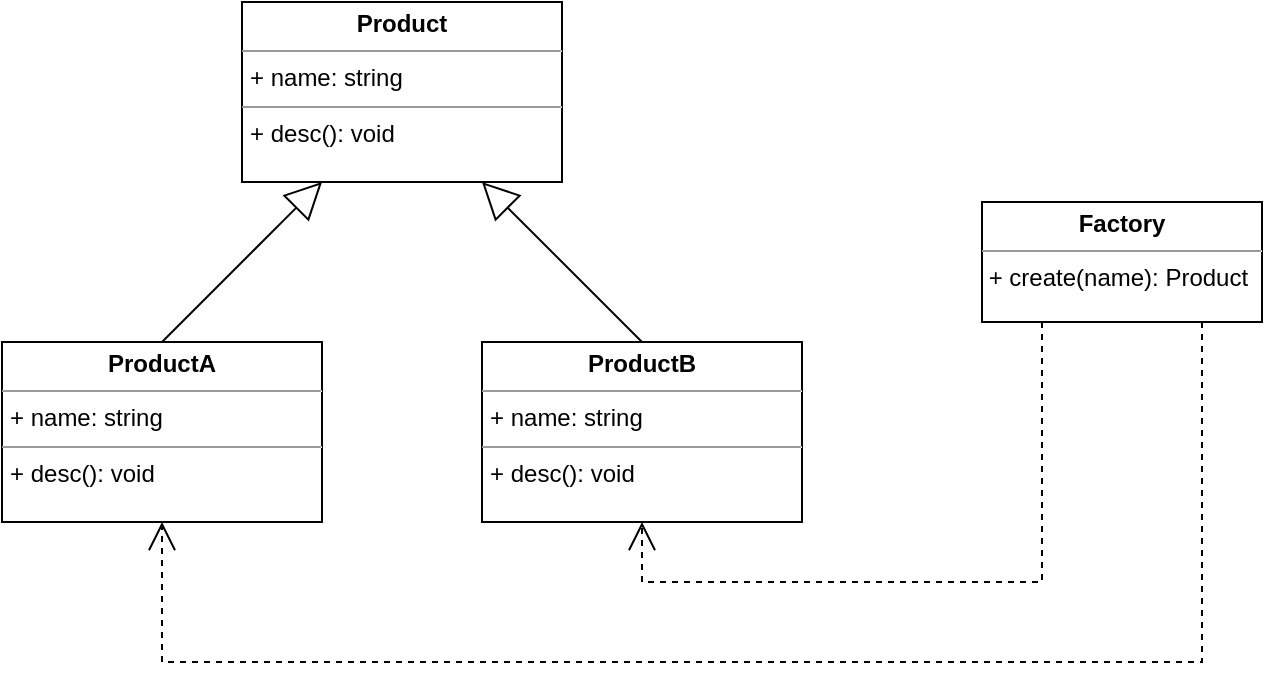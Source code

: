 <mxfile version="14.6.13" type="device"><diagram id="5G_MjmxL5HegxJ0Qo1So" name="Page-1"><mxGraphModel dx="1086" dy="806" grid="1" gridSize="10" guides="1" tooltips="1" connect="1" arrows="1" fold="1" page="1" pageScale="1" pageWidth="827" pageHeight="1169" math="0" shadow="0"><root><mxCell id="0"/><mxCell id="1" parent="0"/><mxCell id="Hr9RfEdb0wUrc-i_7len-1" value="&lt;p style=&quot;margin: 0px ; margin-top: 4px ; text-align: center&quot;&gt;&lt;b&gt;Product&lt;/b&gt;&lt;/p&gt;&lt;hr size=&quot;1&quot;&gt;&lt;p style=&quot;margin: 0px ; margin-left: 4px&quot;&gt;+ name: string&lt;/p&gt;&lt;hr size=&quot;1&quot;&gt;&lt;p style=&quot;margin: 0px ; margin-left: 4px&quot;&gt;+ desc(): void&lt;/p&gt;" style="verticalAlign=top;align=left;overflow=fill;fontSize=12;fontFamily=Helvetica;html=1;" parent="1" vertex="1"><mxGeometry x="240" y="150" width="160" height="90" as="geometry"/></mxCell><mxCell id="Hr9RfEdb0wUrc-i_7len-2" value="&lt;p style=&quot;margin: 0px ; margin-top: 4px ; text-align: center&quot;&gt;&lt;b&gt;ProductB&lt;/b&gt;&lt;/p&gt;&lt;hr size=&quot;1&quot;&gt;&lt;p style=&quot;margin: 0px ; margin-left: 4px&quot;&gt;+ name: string&lt;/p&gt;&lt;hr size=&quot;1&quot;&gt;&lt;p style=&quot;margin: 0px ; margin-left: 4px&quot;&gt;+ desc(): void&lt;/p&gt;" style="verticalAlign=top;align=left;overflow=fill;fontSize=12;fontFamily=Helvetica;html=1;" parent="1" vertex="1"><mxGeometry x="360" y="320" width="160" height="90" as="geometry"/></mxCell><mxCell id="Hr9RfEdb0wUrc-i_7len-3" value="&lt;p style=&quot;margin: 0px ; margin-top: 4px ; text-align: center&quot;&gt;&lt;b&gt;ProductA&lt;/b&gt;&lt;/p&gt;&lt;hr size=&quot;1&quot;&gt;&lt;p style=&quot;margin: 0px ; margin-left: 4px&quot;&gt;+ name: string&lt;/p&gt;&lt;hr size=&quot;1&quot;&gt;&lt;p style=&quot;margin: 0px ; margin-left: 4px&quot;&gt;+ desc(): void&lt;/p&gt;" style="verticalAlign=top;align=left;overflow=fill;fontSize=12;fontFamily=Helvetica;html=1;" parent="1" vertex="1"><mxGeometry x="120" y="320" width="160" height="90" as="geometry"/></mxCell><mxCell id="Hr9RfEdb0wUrc-i_7len-34" value="" style="endArrow=block;endSize=16;endFill=0;html=1;rounded=0;entryX=0.25;entryY=1;entryDx=0;entryDy=0;exitX=0.5;exitY=0;exitDx=0;exitDy=0;" parent="1" source="Hr9RfEdb0wUrc-i_7len-3" target="Hr9RfEdb0wUrc-i_7len-1" edge="1"><mxGeometry width="160" relative="1" as="geometry"><mxPoint x="340" y="320" as="sourcePoint"/><mxPoint x="500" y="320" as="targetPoint"/></mxGeometry></mxCell><mxCell id="Hr9RfEdb0wUrc-i_7len-35" value="" style="endArrow=block;endSize=16;endFill=0;html=1;rounded=0;entryX=0.75;entryY=1;entryDx=0;entryDy=0;exitX=0.5;exitY=0;exitDx=0;exitDy=0;" parent="1" source="Hr9RfEdb0wUrc-i_7len-2" target="Hr9RfEdb0wUrc-i_7len-1" edge="1"><mxGeometry width="160" relative="1" as="geometry"><mxPoint x="340" y="320" as="sourcePoint"/><mxPoint x="500" y="320" as="targetPoint"/><Array as="points"/></mxGeometry></mxCell><mxCell id="Hr9RfEdb0wUrc-i_7len-39" value="" style="endArrow=open;endSize=12;dashed=1;html=1;rounded=0;entryX=0.5;entryY=1;entryDx=0;entryDy=0;exitX=0.25;exitY=1;exitDx=0;exitDy=0;" parent="1" target="Hr9RfEdb0wUrc-i_7len-2" edge="1"><mxGeometry width="160" relative="1" as="geometry"><mxPoint x="640" y="310" as="sourcePoint"/><mxPoint x="580" y="320" as="targetPoint"/><Array as="points"><mxPoint x="640" y="440"/><mxPoint x="440" y="440"/></Array><mxPoint as="offset"/></mxGeometry></mxCell><mxCell id="Hr9RfEdb0wUrc-i_7len-38" value="" style="endArrow=open;endSize=12;dashed=1;html=1;rounded=0;entryX=0.5;entryY=1;entryDx=0;entryDy=0;exitX=0.75;exitY=1;exitDx=0;exitDy=0;" parent="1" target="Hr9RfEdb0wUrc-i_7len-3" edge="1"><mxGeometry width="160" relative="1" as="geometry"><mxPoint x="720" y="310" as="sourcePoint"/><mxPoint x="580" y="320" as="targetPoint"/><Array as="points"><mxPoint x="720" y="480"/><mxPoint x="200" y="480"/></Array><mxPoint as="offset"/></mxGeometry></mxCell><mxCell id="eMkJOcdRIB_4CMOD8_it-1" value="&lt;p style=&quot;margin: 0px ; margin-top: 4px ; text-align: center&quot;&gt;&lt;b&gt;Factory&lt;/b&gt;&lt;/p&gt;&lt;hr size=&quot;1&quot;&gt;&lt;div style=&quot;height: 2px&quot;&gt;&amp;nbsp;+ create(name): Product&lt;/div&gt;" style="verticalAlign=top;align=left;overflow=fill;fontSize=12;fontFamily=Helvetica;html=1;" parent="1" vertex="1"><mxGeometry x="610" y="250" width="140" height="60" as="geometry"/></mxCell></root></mxGraphModel></diagram></mxfile>